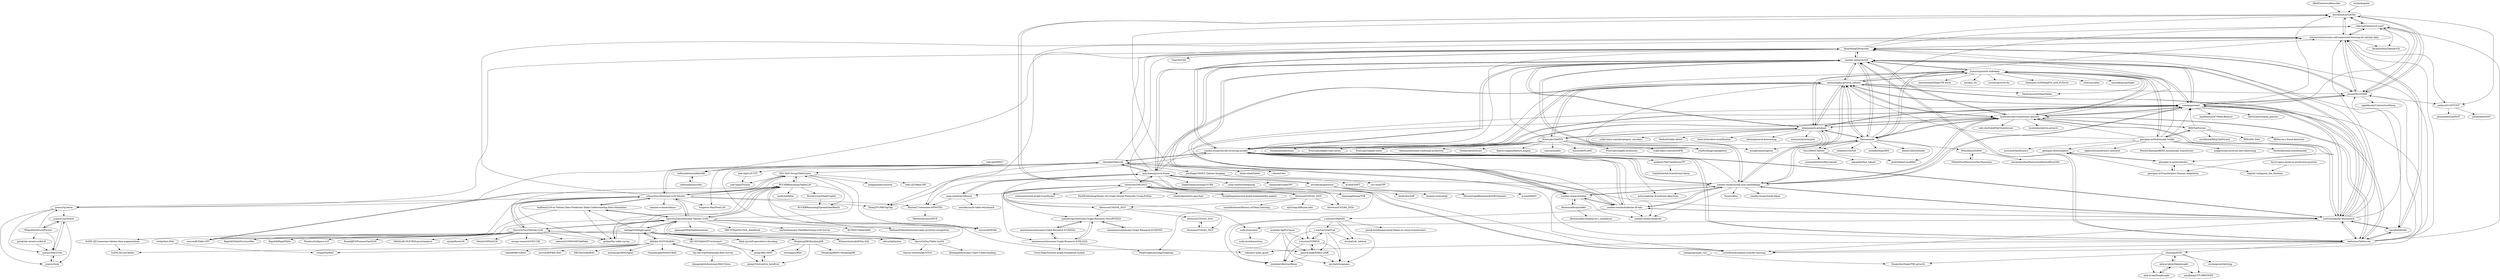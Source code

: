 digraph G {
"AlliedToasters/dfencoder" -> "AstraZeneca/SubTab"
"jrzaurin/pytorch-widedeep" -> "manujosephv/pytorch_tabular"
"jrzaurin/pytorch-widedeep" -> "lucidrains/tab-transformer-pytorch"
"jrzaurin/pytorch-widedeep" -> "dreamquark-ai/tabnet"
"jrzaurin/pytorch-widedeep" -> "yandex-research/rtdl"
"jrzaurin/pytorch-widedeep" -> "shenweichen/DeepCTR-Torch" ["e"=1]
"jrzaurin/pytorch-widedeep" -> "somepago/saint"
"jrzaurin/pytorch-widedeep" -> "Qwicen/node"
"jrzaurin/pytorch-widedeep" -> "nzc/dnn_ctr" ["e"=1]
"jrzaurin/pytorch-widedeep" -> "rixwew/pytorch-fm" ["e"=1]
"jrzaurin/pytorch-widedeep" -> "georgian-io/Multimodal-Toolkit"
"jrzaurin/pytorch-widedeep" -> "chenxijun1029/DeepFM_with_PyTorch" ["e"=1]
"jrzaurin/pytorch-widedeep" -> "DataCanvasIO/DeepTables" ["e"=1]
"jrzaurin/pytorch-widedeep" -> "yandex-research/rtdl-revisiting-models"
"jrzaurin/pytorch-widedeep" -> "uber/causalml" ["e"=1]
"jrzaurin/pytorch-widedeep" -> "maciejkula/spotlight" ["e"=1]
"georgian-io/foreshadow" -> "georgian-io-archive/hydra"
"alok-ai-lab/pyDeepInsight" -> "alok-ai-lab/DeepInsight"
"alok-ai-lab/pyDeepInsight" -> "zhuyitan/IGTD"
"alok-ai-lab/pyDeepInsight" -> "omidbazgirTTU/REFINED"
"Qwicen/node" -> "manujosephv/pytorch_tabular"
"Qwicen/node" -> "dreamquark-ai/tabnet"
"Qwicen/node" -> "yandex-research/rtdl"
"Qwicen/node" -> "yandex-research/rtdl-num-embeddings"
"Qwicen/node" -> "lucidrains/tab-transformer-pytorch"
"Qwicen/node" -> "WhatAShot/DANet"
"Qwicen/node" -> "yandex-research/rtdl-revisiting-models"
"Qwicen/node" -> "sbadirli/GrowNet" ["e"=1]
"Qwicen/node" -> "motefly/DeepGBM" ["e"=1]
"Qwicen/node" -> "somepago/saint"
"Qwicen/node" -> "titu1994/tf-TabNet"
"Qwicen/node" -> "jrzaurin/pytorch-widedeep"
"Qwicen/node" -> "anonICLR2020/node"
"Qwicen/node" -> "clabrugere/pytorch-scarf"
"Qwicen/node" -> "ptuls/tabnet-modified"
"dreamquark-ai/tabnet" -> "manujosephv/pytorch_tabular"
"dreamquark-ai/tabnet" -> "lucidrains/tab-transformer-pytorch"
"dreamquark-ai/tabnet" -> "yandex-research/rtdl"
"dreamquark-ai/tabnet" -> "jrzaurin/pytorch-widedeep"
"dreamquark-ai/tabnet" -> "Qwicen/node"
"dreamquark-ai/tabnet" -> "titu1994/tf-TabNet"
"dreamquark-ai/tabnet" -> "PriorLabs/TabPFN"
"dreamquark-ai/tabnet" -> "sktime/pytorch-forecasting" ["e"=1]
"dreamquark-ai/tabnet" -> "somepago/saint"
"dreamquark-ai/tabnet" -> "stanfordmlgroup/ngboost" ["e"=1]
"dreamquark-ai/tabnet" -> "interpretml/interpret" ["e"=1]
"dreamquark-ai/tabnet" -> "autogluon/autogluon" ["e"=1]
"dreamquark-ai/tabnet" -> "scikit-learn-contrib/category_encoders" ["e"=1]
"dreamquark-ai/tabnet" -> "SeldonIO/alibi-detect" ["e"=1]
"dreamquark-ai/tabnet" -> "trent-b/iterative-stratification" ["e"=1]
"georgian-io/Multimodal-Toolkit" -> "georgian-io-archive/hydra"
"georgian-io/Multimodal-Toolkit" -> "georgian-io/Transformers-Domain-Adaptation"
"georgian-io/Multimodal-Toolkit" -> "lucidrains/tab-transformer-pytorch"
"georgian-io/Multimodal-Toolkit" -> "cdpierse/transformers-interpret" ["e"=1]
"georgian-io/Multimodal-Toolkit" -> "IBM/TabFormer"
"georgian-io/Multimodal-Toolkit" -> "jrzaurin/pytorch-widedeep"
"georgian-io/Multimodal-Toolkit" -> "georgian-io/foreshadow"
"georgian-io/Multimodal-Toolkit" -> "WasifurRahman/BERT_multimodal_transformer" ["e"=1]
"georgian-io/Multimodal-Toolkit" -> "asappresearch/revisit-bert-finetuning"
"georgian-io/Multimodal-Toolkit" -> "manujosephv/pytorch_tabular"
"georgian-io/Multimodal-Toolkit" -> "yandex-research/rtdl"
"georgian-io/Multimodal-Toolkit" -> "somepago/saint"
"georgian-io/Multimodal-Toolkit" -> "facebookresearch/multimodal" ["e"=1]
"georgian-io/Multimodal-Toolkit" -> "microsoft/fastformers" ["e"=1]
"titu1994/tf-TabNet" -> "ostamand/tensorflow-tabnet"
"titu1994/tf-TabNet" -> "dreamquark-ai/tabnet"
"titu1994/tf-TabNet" -> "ptuls/tabnet-modified"
"titu1994/tf-TabNet" -> "mgrankin/fast_tabnet" ["e"=1]
"georgian-io/Transformers-Domain-Adaptation" -> "georgian-io-archive/hydra"
"georgian-io/Transformers-Domain-Adaptation" -> "georgian-io/foreshadow"
"georgian-io-archive/hydra" -> "georgian-io/foreshadow"
"georgian-io-archive/hydra" -> "georgian-io/Transformers-Domain-Adaptation"
"georgian-io-archive/hydra" -> "dagster-io/dagster_llm_finetune"
"ioangatop/super_tml" -> "EmjayAhn/SuperTML-pytorch"
"zhuyitan/IGTD" -> "nicomignoni/tab2img"
"zhuyitan/IGTD" -> "omidbazgirTTU/REFINED"
"zhuyitan/IGTD" -> "alok-ai-lab/pyDeepInsight"
"zhuyitan/IGTD" -> "EmjayAhn/SuperTML-pytorch"
"zhuyitan/IGTD" -> "alok-ai-lab/DeepInsight"
"yandex-research/rtdl" -> "yandex-research/rtdl-num-embeddings"
"yandex-research/rtdl" -> "lucidrains/tab-transformer-pytorch"
"yandex-research/rtdl" -> "yandex-research/rtdl-revisiting-models"
"yandex-research/rtdl" -> "manujosephv/pytorch_tabular"
"yandex-research/rtdl" -> "somepago/saint"
"yandex-research/rtdl" -> "yandex-research/tabular-dl-tabr"
"yandex-research/rtdl" -> "LeoGrin/tabular-benchmark"
"yandex-research/rtdl" -> "dreamquark-ai/tabnet"
"yandex-research/rtdl" -> "kathrinse/TabSurvey"
"yandex-research/rtdl" -> "Qwicen/node"
"yandex-research/rtdl" -> "RyanWangZf/transtab"
"yandex-research/rtdl" -> "jrzaurin/pytorch-widedeep"
"yandex-research/rtdl" -> "pyg-team/pytorch-frame"
"yandex-research/rtdl" -> "yandex-research/tabm"
"yandex-research/rtdl" -> "naszilla/tabzilla"
"manujosephv/pytorch_tabular" -> "yandex-research/rtdl"
"manujosephv/pytorch_tabular" -> "dreamquark-ai/tabnet"
"manujosephv/pytorch_tabular" -> "lucidrains/tab-transformer-pytorch"
"manujosephv/pytorch_tabular" -> "jrzaurin/pytorch-widedeep"
"manujosephv/pytorch_tabular" -> "Qwicen/node"
"manujosephv/pytorch_tabular" -> "yandex-research/rtdl-revisiting-models"
"manujosephv/pytorch_tabular" -> "somepago/saint"
"manujosephv/pytorch_tabular" -> "pyg-team/pytorch-frame"
"manujosephv/pytorch_tabular" -> "DataCanvasIO/DeepTables" ["e"=1]
"manujosephv/pytorch_tabular" -> "PriorLabs/TabPFN"
"manujosephv/pytorch_tabular" -> "yandex-research/rtdl-num-embeddings"
"manujosephv/pytorch_tabular" -> "LeoGrin/tabular-benchmark"
"manujosephv/pytorch_tabular" -> "wwweiwei/awesome-self-supervised-learning-for-tabular-data"
"manujosephv/pytorch_tabular" -> "stanfordmlgroup/ngboost" ["e"=1]
"manujosephv/pytorch_tabular" -> "jsyoon0823/VIME"
"lucidrains/tab-transformer-pytorch" -> "yandex-research/rtdl"
"lucidrains/tab-transformer-pytorch" -> "manujosephv/pytorch_tabular"
"lucidrains/tab-transformer-pytorch" -> "somepago/saint"
"lucidrains/tab-transformer-pytorch" -> "yandex-research/rtdl-revisiting-models"
"lucidrains/tab-transformer-pytorch" -> "dreamquark-ai/tabnet"
"lucidrains/tab-transformer-pytorch" -> "jrzaurin/pytorch-widedeep"
"lucidrains/tab-transformer-pytorch" -> "IBM/TabFormer"
"lucidrains/tab-transformer-pytorch" -> "yandex-research/rtdl-num-embeddings"
"lucidrains/tab-transformer-pytorch" -> "Qwicen/node"
"lucidrains/tab-transformer-pytorch" -> "radi-cho/GatedTabTransformer"
"lucidrains/tab-transformer-pytorch" -> "jsyoon0823/VIME"
"lucidrains/tab-transformer-pytorch" -> "RyanWangZf/transtab"
"lucidrains/tab-transformer-pytorch" -> "kathrinse/TabSurvey"
"lucidrains/tab-transformer-pytorch" -> "LeoGrin/tabular-benchmark"
"lucidrains/tab-transformer-pytorch" -> "lucidrains/electra-pytorch" ["e"=1]
"IBM/TabFormer" -> "lucidrains/tab-transformer-pytorch"
"IBM/TabFormer" -> "IBM/ai-on-z-fraud-detection"
"IBM/TabFormer" -> "somepago/saint"
"IBM/TabFormer" -> "worldbank/REaLTabFormer" ["e"=1]
"IBM/TabFormer" -> "IBM/AML-Data" ["e"=1]
"IBM/TabFormer" -> "georgian-io/Multimodal-Toolkit"
"xbresson/CS5242_2021" -> "xbresson/CS4243_2022"
"somepago/saint" -> "lucidrains/tab-transformer-pytorch"
"somepago/saint" -> "yandex-research/rtdl"
"somepago/saint" -> "jsyoon0823/VIME"
"somepago/saint" -> "AstraZeneca/SubTab"
"somepago/saint" -> "yandex-research/rtdl-num-embeddings"
"somepago/saint" -> "manujosephv/pytorch_tabular"
"somepago/saint" -> "clabrugere/pytorch-scarf"
"somepago/saint" -> "LevinRoman/tabular-transfer-learning"
"somepago/saint" -> "yandex-research/rtdl-revisiting-models"
"somepago/saint" -> "arpitbansal297/Meta-Balance" ["e"=1]
"somepago/saint" -> "kathrinse/TabSurvey"
"somepago/saint" -> "LeoGrin/tabular-benchmark"
"somepago/saint" -> "jrzaurin/pytorch-widedeep"
"somepago/saint" -> "lhfowl/adversarial_poisons" ["e"=1]
"somepago/saint" -> "dreamquark-ai/tabnet"
"WhatAShot/Electrocardio-Panorama" -> "WhatAShot/DANet"
"jsyoon0823/VIME" -> "AstraZeneca/SubTab"
"jsyoon0823/VIME" -> "wwweiwei/awesome-self-supervised-learning-for-tabular-data"
"jsyoon0823/VIME" -> "sajaddarabi/ContrastiveMixup"
"jsyoon0823/VIME" -> "clabrugere/pytorch-scarf"
"jsyoon0823/VIME" -> "somepago/saint"
"jsyoon0823/VIME" -> "RyanWangZf/transtab"
"jsyoon0823/VIME" -> "jaehyun513/STUNT"
"ai-med/DAFT" -> "ai-med/PANIC"
"kathrinse/TabSurvey" -> "LeoGrin/tabular-benchmark"
"kathrinse/TabSurvey" -> "naszilla/tabzilla"
"kathrinse/TabSurvey" -> "yandex-research/rtdl"
"kathrinse/TabSurvey" -> "yandex-research/rtdl-revisiting-models"
"kathrinse/TabSurvey" -> "somepago/saint"
"kathrinse/TabSurvey" -> "AstraZeneca/SubTab"
"kathrinse/TabSurvey" -> "tabularis-ai/be_great" ["e"=1]
"kathrinse/TabSurvey" -> "RyanWangZf/transtab"
"kathrinse/TabSurvey" -> "lucidrains/tab-transformer-pytorch"
"kathrinse/TabSurvey" -> "jsyoon0823/VIME"
"kathrinse/TabSurvey" -> "zhuyitan/IGTD"
"kathrinse/TabSurvey" -> "clabrugere/pytorch-scarf"
"kathrinse/TabSurvey" -> "wwweiwei/awesome-self-supervised-learning-for-tabular-data"
"kathrinse/TabSurvey" -> "LevinRoman/tabular-transfer-learning"
"alok-ai-lab/DeepInsight" -> "alok-ai-lab/pyDeepInsight"
"yandex-research/rtdl-num-embeddings" -> "yandex-research/rtdl"
"yandex-research/rtdl-num-embeddings" -> "yandex-research/tabular-dl-tabr"
"yandex-research/rtdl-num-embeddings" -> "yandex-research/rtdl-revisiting-models"
"yandex-research/rtdl-num-embeddings" -> "yandex-research/tabm"
"yandex-research/rtdl-num-embeddings" -> "yandex-research/tabred"
"yandex-research/rtdl-num-embeddings" -> "puhsu/tabular-dl-pretrain-objectives"
"yandex-research/rtdl-num-embeddings" -> "LeoGrin/tabular-benchmark"
"yandex-research/rtdl-num-embeddings" -> "somepago/saint"
"yandex-research/rtdl-num-embeddings" -> "lucidrains/tab-transformer-pytorch"
"yandex-research/rtdl-num-embeddings" -> "Qwicen/node"
"yandex-research/rtdl-num-embeddings" -> "LevinRoman/tabular-transfer-learning"
"yandex-research/rtdl-num-embeddings" -> "manujosephv/pytorch_tabular"
"yandex-research/rtdl-num-embeddings" -> "Yura52/delu"
"yandex-research/rtdl-num-embeddings" -> "RyanWangZf/transtab"
"yandex-research/rtdl-num-embeddings" -> "yandex-research/tab-ddpm" ["e"=1]
"yandex-research/rtdl-revisiting-models" -> "yandex-research/rtdl"
"yandex-research/rtdl-revisiting-models" -> "yandex-research/rtdl-num-embeddings"
"yandex-research/rtdl-revisiting-models" -> "lucidrains/tab-transformer-pytorch"
"yandex-research/rtdl-revisiting-models" -> "manujosephv/pytorch_tabular"
"yandex-research/rtdl-revisiting-models" -> "yandex-research/tabred"
"yandex-research/rtdl-revisiting-models" -> "yandex-research/tabm"
"yandex-research/rtdl-revisiting-models" -> "LeoGrin/tabular-benchmark"
"yandex-research/rtdl-revisiting-models" -> "yandex-research/tabular-dl-tabr"
"yandex-research/rtdl-revisiting-models" -> "puhsu/tabular-dl-pretrain-objectives"
"yandex-research/rtdl-revisiting-models" -> "somepago/saint"
"yandex-research/rtdl-revisiting-models" -> "kathrinse/TabSurvey"
"yandex-research/rtdl-revisiting-models" -> "RyanWangZf/transtab"
"yandex-research/rtdl-revisiting-models" -> "ZhangTP1996/TapTap" ["e"=1]
"yandex-research/rtdl-revisiting-models" -> "aruberts/TabTransformerTF"
"yandex-research/rtdl-revisiting-models" -> "clinicalml/TabLLM"
"RyanWangZf/transtab" -> "jsyoon0823/VIME"
"RyanWangZf/transtab" -> "clabrugere/pytorch-scarf"
"RyanWangZf/transtab" -> "mlfoundations/tableshift"
"RyanWangZf/transtab" -> "AstraZeneca/SubTab"
"RyanWangZf/transtab" -> "LevinRoman/tabular-transfer-learning"
"RyanWangZf/transtab" -> "Chao-Ye/CM2"
"RyanWangZf/transtab" -> "yandex-research/rtdl"
"RyanWangZf/transtab" -> "wwweiwei/awesome-self-supervised-learning-for-tabular-data"
"RyanWangZf/transtab" -> "jyansir/tp-berta"
"RyanWangZf/transtab" -> "yandex-research/rtdl-revisiting-models"
"LeoGrin/tabular-benchmark" -> "yandex-research/rtdl"
"LeoGrin/tabular-benchmark" -> "kathrinse/TabSurvey"
"LeoGrin/tabular-benchmark" -> "naszilla/tabzilla"
"LeoGrin/tabular-benchmark" -> "yandex-research/rtdl-num-embeddings"
"LeoGrin/tabular-benchmark" -> "yandex-research/rtdl-revisiting-models"
"LeoGrin/tabular-benchmark" -> "LevinRoman/tabular-transfer-learning"
"LeoGrin/tabular-benchmark" -> "yandex-research/tabular-dl-tabr"
"LeoGrin/tabular-benchmark" -> "somepago/saint"
"LeoGrin/tabular-benchmark" -> "manujosephv/pytorch_tabular"
"LeoGrin/tabular-benchmark" -> "lucidrains/tab-transformer-pytorch"
"LeoGrin/tabular-benchmark" -> "RyanWangZf/transtab"
"LeoGrin/tabular-benchmark" -> "wwweiwei/awesome-self-supervised-learning-for-tabular-data"
"LeoGrin/tabular-benchmark" -> "soda-inria/carte"
"LeoGrin/tabular-benchmark" -> "clinicalml/TabLLM"
"LeoGrin/tabular-benchmark" -> "jsyoon0823/VIME"
"ml-jku/hopular" -> "AstraZeneca/SubTab"
"WhatAShot/DANet" -> "WhatAShot/Electrocardio-Panorama"
"WhatAShot/DANet" -> "amramabutbul/DisjunctiveNormalFormNet"
"xbresson/CS4243_2022" -> "xbresson/CS5242_2021"
"AstraZeneca/SubTab" -> "jsyoon0823/VIME"
"AstraZeneca/SubTab" -> "clabrugere/pytorch-scarf"
"AstraZeneca/SubTab" -> "LevinRoman/tabular-transfer-learning"
"AstraZeneca/SubTab" -> "wwweiwei/awesome-self-supervised-learning-for-tabular-data"
"AstraZeneca/SubTab" -> "jaehyun513/STUNT"
"aruberts/TabTransformerTF" -> "CahidArda/tab-transformer-keras"
"PriorLabs/TabPFN" -> "dreamquark-ai/tabnet"
"PriorLabs/TabPFN" -> "manujosephv/pytorch_tabular"
"PriorLabs/TabPFN" -> "autogluon/autogluon" ["e"=1]
"PriorLabs/TabPFN" -> "yandex-research/rtdl"
"PriorLabs/TabPFN" -> "valeman/awesome-conformal-prediction" ["e"=1]
"PriorLabs/TabPFN" -> "Nixtla/statsforecast" ["e"=1]
"PriorLabs/TabPFN" -> "feature-engine/feature_engine" ["e"=1]
"PriorLabs/TabPFN" -> "stanfordmlgroup/ngboost" ["e"=1]
"PriorLabs/TabPFN" -> "csinva/imodels" ["e"=1]
"PriorLabs/TabPFN" -> "microsoft/FLAML" ["e"=1]
"PriorLabs/TabPFN" -> "PriorLabs/tabpfn-extensions" ["e"=1]
"PriorLabs/TabPFN" -> "scikit-learn-contrib/MAPIE" ["e"=1]
"PriorLabs/TabPFN" -> "Nixtla/neuralforecast" ["e"=1]
"PriorLabs/TabPFN" -> "PriorLabs/tabpfn-time-series" ["e"=1]
"PriorLabs/TabPFN" -> "PriorLabs/tabpfn-client" ["e"=1]
"awslabs/graphstorm" -> "amazon-science/tgl" ["e"=1]
"awslabs/graphstorm" -> "IllinoisGraphBenchmark/IGB-Datasets" ["e"=1]
"awslabs/graphstorm" -> "pyg-team/pytorch-frame"
"awslabs/graphstorm" -> "snap-stanford/relbench"
"awslabs/graphstorm" -> "IntelLabs/SAR"
"awslabs/graphstorm" -> "DeepGraphLearning/GraphAny" ["e"=1]
"clinicalml/TabLLM" -> "johnnyhwu/Awesome-LLM-Tabular"
"clinicalml/TabLLM" -> "jyansir/tp-berta"
"clinicalml/TabLLM" -> "ZhangTP1996/TapTap" ["e"=1]
"clinicalml/TabLLM" -> "RyanWangZf/transtab"
"clinicalml/TabLLM" -> "dylan-slack/Tablet"
"clinicalml/TabLLM" -> "yandex-research/rtdl-revisiting-models"
"clinicalml/TabLLM" -> "pyg-team/pytorch-frame"
"clinicalml/TabLLM" -> "tabularis-ai/be_great" ["e"=1]
"clinicalml/TabLLM" -> "r-three/t-few" ["e"=1]
"clinicalml/TabLLM" -> "Sungwon-Han/FeatLLM" ["e"=1]
"clinicalml/TabLLM" -> "mlfoundations/tableshift"
"clinicalml/TabLLM" -> "OSU-NLP-Group/TableLlama"
"clinicalml/TabLLM" -> "paulhager/MMCL-Tabular-Imaging"
"xbresson/CS6208_2023" -> "xbresson/GML2023"
"xbresson/CS6208_2023" -> "xbresson/CS5242_2021"
"xbresson/CS6208_2023" -> "azminewasi/Awesome-Graph-Research-NeurIPS2024"
"xbresson/CS6208_2023" -> "xbresson/CS4243_2022"
"WhatAShot/ExcelFormer" -> "jyansir/t2g-former"
"WhatAShot/ExcelFormer" -> "pytabular-ai/auto-scikit-dl"
"WhatAShot/ExcelFormer" -> "jyansir/tp-berta"
"WhatAShot/ExcelFormer" -> "jyansir/Text2Tree"
"pengr/IKD-MMT" -> "pengr/Contrastive_AutoEval"
"wwweiwei/awesome-self-supervised-learning-for-tabular-data" -> "clabrugere/pytorch-scarf"
"wwweiwei/awesome-self-supervised-learning-for-tabular-data" -> "jsyoon0823/VIME"
"wwweiwei/awesome-self-supervised-learning-for-tabular-data" -> "AstraZeneca/SubTab"
"wwweiwei/awesome-self-supervised-learning-for-tabular-data" -> "Roytsai27/awesome-GNN4TDL"
"wwweiwei/awesome-self-supervised-learning-for-tabular-data" -> "jaehyun513/STUNT"
"wwweiwei/awesome-self-supervised-learning-for-tabular-data" -> "naszilla/tabzilla"
"wwweiwei/awesome-self-supervised-learning-for-tabular-data" -> "Alcoholrithm/TabularS3L"
"wwweiwei/awesome-self-supervised-learning-for-tabular-data" -> "RyanWangZf/transtab"
"jyansir/t2g-former" -> "jyansir/Text2Tree"
"jyansir/t2g-former" -> "WhatAShot/ExcelFormer"
"jyansir/t2g-former" -> "jyansir/tmlp"
"naszilla/tabzilla" -> "LeoGrin/tabular-benchmark"
"naszilla/tabzilla" -> "kathrinse/TabSurvey"
"naszilla/tabzilla" -> "wwweiwei/awesome-self-supervised-learning-for-tabular-data"
"clabrugere/pytorch-scarf" -> "AstraZeneca/SubTab"
"clabrugere/pytorch-scarf" -> "wwweiwei/awesome-self-supervised-learning-for-tabular-data"
"clabrugere/pytorch-scarf" -> "Alcoholrithm/TabularS3L"
"clabrugere/pytorch-scarf" -> "jsyoon0823/VIME"
"LevinRoman/tabular-transfer-learning" -> "AstraZeneca/SubTab"
"SpursGoZmy/Awesome-Tabular-LLMs" -> "SpursGoZmy/Tabular-LLM"
"SpursGoZmy/Awesome-Tabular-LLMs" -> "johnnyhwu/Awesome-LLM-Tabular"
"SpursGoZmy/Awesome-Tabular-LLMs" -> "godaai/llm-table-survey"
"SpursGoZmy/Awesome-Tabular-LLMs" -> "RUCKBReasoning/TableLLM"
"SpursGoZmy/Awesome-Tabular-LLMs" -> "tanfiona/LLM-on-Tabular-Data-Prediction-Table-Understanding-Data-Generation"
"SpursGoZmy/Awesome-Tabular-LLMs" -> "SpursGoZmy/Table-LLaVA"
"SpursGoZmy/Awesome-Tabular-LLMs" -> "OSU-NLP-Group/TableLlama"
"SpursGoZmy/Awesome-Tabular-LLMs" -> "zhxlia/Awesome-TableReasoning-LLM-Survey"
"SpursGoZmy/Awesome-Tabular-LLMs" -> "microsoft/Table-GPT"
"SpursGoZmy/Awesome-Tabular-LLMs" -> "tablegpt/tablegpt-agent"
"SpursGoZmy/Awesome-Tabular-LLMs" -> "lfy79001/TableQAKit" ["e"=1]
"SpursGoZmy/Awesome-Tabular-LLMs" -> "MathamPollard/awesome-table-structure-recognition" ["e"=1]
"SpursGoZmy/Awesome-Tabular-LLMs" -> "ppasupat/WikiTableQuestions" ["e"=1]
"SpursGoZmy/Awesome-Tabular-LLMs" -> "HKUSTDial/NL2SQL_Handbook" ["e"=1]
"SpursGoZmy/Awesome-Tabular-LLMs" -> "microsoft/HiTab" ["e"=1]
"yandex-research/tabular-dl-tabr" -> "yandex-research/rtdl-num-embeddings"
"yandex-research/tabular-dl-tabr" -> "yandex-research/rtdl"
"yandex-research/tabular-dl-tabr" -> "yandex-research/tabred"
"yandex-research/tabular-dl-tabr" -> "yandex-research/tabm"
"yandex-research/tabular-dl-tabr" -> "yandex-research/rtdl-revisiting-models"
"yandex-research/tabular-dl-tabr" -> "s-marton/GRANDE"
"yandex-research/tabular-dl-tabr" -> "LeoGrin/tabular-benchmark"
"yandex-research/tabular-dl-tabr" -> "somepago/saint"
"tablegpt/tablegpt-agent" -> "MorphingDB/MorphingDB"
"tablegpt/tablegpt-agent" -> "microsoft/Table-GPT"
"tablegpt/tablegpt-agent" -> "SpursGoZmy/Awesome-Tabular-LLMs"
"tablegpt/tablegpt-agent" -> "SuDIS-ZJU/awesome-tabular-data-augmentation"
"tablegpt/tablegpt-agent" -> "XGenerationLab/XiYan-SQL" ["e"=1]
"tablegpt/tablegpt-agent" -> "Alibaba-NLP/ViDoRAG"
"tablegpt/tablegpt-agent" -> "ZJU-M3/TableGPT-techreport"
"tablegpt/tablegpt-agent" -> "RUCKBReasoning/TableLLM"
"tablegpt/tablegpt-agent" -> "edwardzjl/pybox"
"tablegpt/tablegpt-agent" -> "SuDIS-ZJU/nlcTables"
"tablegpt/tablegpt-agent" -> "tanfiona/LLM-on-Tabular-Data-Prediction-Table-Understanding-Data-Generation"
"tablegpt/tablegpt-agent" -> "dilab-zju/self-speculative-decoding" ["e"=1]
"johnnyhwu/Awesome-LLM-Tabular" -> "SpursGoZmy/Awesome-Tabular-LLMs"
"johnnyhwu/Awesome-LLM-Tabular" -> "clinicalml/TabLLM"
"johnnyhwu/Awesome-LLM-Tabular" -> "godaai/llm-table-survey"
"johnnyhwu/Awesome-LLM-Tabular" -> "RUCKBReasoning/TableLLM"
"johnnyhwu/Awesome-LLM-Tabular" -> "tanfiona/LLM-on-Tabular-Data-Prediction-Table-Understanding-Data-Generation"
"johnnyhwu/Awesome-LLM-Tabular" -> "wwweiwei/awesome-self-supervised-learning-for-tabular-data"
"johnnyhwu/Awesome-LLM-Tabular" -> "Roytsai27/awesome-GNN4TDL"
"johnnyhwu/Awesome-LLM-Tabular" -> "Sungwon-Han/FeatLLM" ["e"=1]
"johnnyhwu/Awesome-LLM-Tabular" -> "SpursGoZmy/Tabular-LLM"
"johnnyhwu/Awesome-LLM-Tabular" -> "OSU-NLP-Group/TableLlama"
"johnnyhwu/Awesome-LLM-Tabular" -> "ZhangTP1996/TapTap" ["e"=1]
"johnnyhwu/Awesome-LLM-Tabular" -> "microsoft/Table-GPT"
"johnnyhwu/Awesome-LLM-Tabular" -> "amazon-science/tabsyn" ["e"=1]
"johnnyhwu/Awesome-LLM-Tabular" -> "jyansir/tp-berta"
"pyg-team/pytorch-frame" -> "snap-stanford/relbench"
"pyg-team/pytorch-frame" -> "manujosephv/pytorch_tabular"
"pyg-team/pytorch-frame" -> "yandex-research/rtdl"
"pyg-team/pytorch-frame" -> "clinicalml/TabLLM"
"pyg-team/pytorch-frame" -> "wwweiwei/awesome-self-supervised-learning-for-tabular-data"
"pyg-team/pytorch-frame" -> "shenyangHuang/TGB" ["e"=1]
"pyg-team/pytorch-frame" -> "xbresson/GML2023"
"pyg-team/pytorch-frame" -> "DeepGraphLearning/ULTRA" ["e"=1]
"pyg-team/pytorch-frame" -> "awslabs/graphstorm"
"pyg-team/pytorch-frame" -> "yandex-research/rtdl-num-embeddings"
"pyg-team/pytorch-frame" -> "snap-stanford/deepsnap" ["e"=1]
"pyg-team/pytorch-frame" -> "lucidrains/tab-transformer-pytorch"
"pyg-team/pytorch-frame" -> "Roytsai27/awesome-GNN4TDL"
"pyg-team/pytorch-frame" -> "rampasek/GraphGPS" ["e"=1]
"pyg-team/pytorch-frame" -> "soda-inria/carte"
"ZJU-M3/TableGPT-techreport" -> "pengr/Contrastive_AutoEval"
"ZJU-M3/TableGPT-techreport" -> "pengr/IKD-MMT"
"SpursGoZmy/Tabular-LLM" -> "SpursGoZmy/Awesome-Tabular-LLMs"
"SpursGoZmy/Tabular-LLM" -> "SpursGoZmy/Table-LLaVA"
"SpursGoZmy/Tabular-LLM" -> "PhoebusSi/Alpaca-CoT" ["e"=1]
"SpursGoZmy/Tabular-LLM" -> "RUCKBReasoning/TableLLM"
"SpursGoZmy/Tabular-LLM" -> "godaai/llm-table-survey"
"SpursGoZmy/Tabular-LLM" -> "johnnyhwu/Awesome-LLM-Tabular"
"SpursGoZmy/Tabular-LLM" -> "RonaldJEN/FinanceChatGLM" ["e"=1]
"SpursGoZmy/Tabular-LLM" -> "360AILAB-NLP/360LayoutAnalysis" ["e"=1]
"SpursGoZmy/Tabular-LLM" -> "zjunlp/KnowLM" ["e"=1]
"SpursGoZmy/Tabular-LLM" -> "MetaGLM/FinGLM" ["e"=1]
"SpursGoZmy/Tabular-LLM" -> "wenge-research/YAYI-UIE" ["e"=1]
"SpursGoZmy/Tabular-LLM" -> "sakura2233565548/TabPedia"
"SpursGoZmy/Tabular-LLM" -> "RapidAI/TableStructureRec" ["e"=1]
"SpursGoZmy/Tabular-LLM" -> "RapidAI/RapidTable" ["e"=1]
"mlfoundations/tableshift" -> "mlfoundations/rtfm"
"paulhager/MMCL-Tabular-Imaging" -> "siyi-wind/TIP"
"paulhager/MMCL-Tabular-Imaging" -> "ai-med/DAFT"
"jaehyun513/STUNT" -> "jihoontack/SiMT" ["e"=1]
"jaehyun513/STUNT" -> "jihoontack/GradNCP" ["e"=1]
"s-marton/GRANDE" -> "s-marton/GradTree"
"s-marton/GRANDE" -> "s-marton/SYMPOL"
"s-marton/GRANDE" -> "jzenkner/AbstractBeam"
"s-marton/GRANDE" -> "atschalz/mcgmenn"
"s-marton/GRANDE" -> "patrick-knab/DSEG-LIME"
"s-marton/GRANDE" -> "atschalz/dc_tabeval"
"s-marton/GRANDE" -> "jannik-brinkmann/social-biases-in-vision-transformers"
"BraveGroup/SheetCopilot" -> "RUCKBReasoning/SpreadsheetBench"
"pengr/Contrastive_AutoEval" -> "pengr/IKD-MMT"
"OSU-NLP-Group/TableLlama" -> "microsoft/HiTab" ["e"=1]
"OSU-NLP-Group/TableLlama" -> "RUCKBReasoning/TableLLM"
"OSU-NLP-Group/TableLlama" -> "microsoft/Table-GPT"
"OSU-NLP-Group/TableLlama" -> "megagonlabs/starmie" ["e"=1]
"OSU-NLP-Group/TableLlama" -> "Yale-LILY/ReasTAP" ["e"=1]
"OSU-NLP-Group/TableLlama" -> "yale-nlp/QTSumm"
"azminewasi/Awesome-Graph-Research-ICLR2024" -> "azminewasi/Awesome-Graph-Research-ICML2024"
"azminewasi/Awesome-Graph-Research-ICLR2024" -> "azminewasi/Awesome-Graph-Research-NeurIPS2024"
"xbresson/GML2023" -> "xbresson/CS6208_2023"
"xbresson/GML2023" -> "xbresson/CS5242_2025"
"xbresson/GML2023" -> "pyg-team/pytorch-frame"
"xbresson/GML2023" -> "shenyangHuang/TGB" ["e"=1]
"xbresson/GML2023" -> "wehos/awesome-graph-transformer" ["e"=1]
"xbresson/GML2023" -> "PacktPublishing/Hands-On-Graph-Neural-Networks-Using-Python" ["e"=1]
"xbresson/GML2023" -> "azminewasi/Awesome-Graph-Research-ICML2024"
"xbresson/GML2023" -> "chaitjo/geometric-gnn-dojo" ["e"=1]
"xbresson/GML2023" -> "xbresson/CS5284_2024"
"xbresson/GML2023" -> "azminewasi/Awesome-Graph-Research-NeurIPS2024"
"xbresson/GML2023" -> "flyingdoog/awesome-graph-explainability-papers" ["e"=1]
"kyryl-opens-ml/ml-in-production-practice" -> "dagster-io/dagster_llm_finetune"
"snap-stanford/relbench" -> "pyg-team/pytorch-frame"
"snap-stanford/relbench" -> "awslabs/multi-table-benchmark"
"snap-stanford/relbench" -> "Roytsai27/awesome-GNN4TDL"
"Roytsai27/awesome-GNN4TDL" -> "MatteoSalvatori/INCE"
"microsoft/Table-GPT" -> "OSU-NLP-Group/TableLlama"
"jyansir/Text2Tree" -> "jyansir/tmlp"
"jyansir/Text2Tree" -> "jyansir/t2g-former"
"RUCKBReasoning/TableLLM" -> "RUCKBReasoning/SpreadsheetBench"
"RUCKBReasoning/TableLLM" -> "OSU-NLP-Group/TableLlama"
"RUCKBReasoning/TableLLM" -> "SpursGoZmy/Awesome-Tabular-LLMs"
"RUCKBReasoning/TableLLM" -> "godaai/llm-table-survey"
"RUCKBReasoning/TableLLM" -> "BraveGroup/SheetCopilot"
"RUCKBReasoning/TableLLM" -> "microsoft/HiTab" ["e"=1]
"RUCKBReasoning/TableLLM" -> "johnnyhwu/Awesome-LLM-Tabular"
"RUCKBReasoning/TableLLM" -> "Leolty/tablellm"
"MorphingDB/MorphingDB" -> "MorphingDB/PG-MorphingDB"
"MorphingDB/MorphingDB" -> "xiutangzju/dlbd"
"MorphingDB/MorphingDB" -> "pengr/Contrastive_AutoEval"
"MorphingDB/MorphingDB" -> "pengr/IKD-MMT"
"jyansir/tp-berta" -> "jyansir/t2g-former"
"jyansir/tp-berta" -> "jyansir/Text2Tree"
"jyansir/tp-berta" -> "jyansir/tmlp"
"godaai/llm-table-survey" -> "SpursGoZmy/Awesome-Tabular-LLMs"
"yale-nlp/LLM-T2T" -> "yale-nlp/QTSumm"
"patrick-knab/DSEG-LIME" -> "atschalz/mcgmenn"
"patrick-knab/DSEG-LIME" -> "jzenkner/AbstractBeam"
"patrick-knab/DSEG-LIME" -> "s-marton/SYMPOL"
"s-marton/GradTree" -> "s-marton/SYMPOL"
"s-marton/GradTree" -> "jzenkner/AbstractBeam"
"s-marton/GradTree" -> "atschalz/mcgmenn"
"s-marton/GradTree" -> "patrick-knab/DSEG-LIME"
"s-marton/GradTree" -> "atschalz/dc_tabeval"
"symbolic-kg/PyClause" -> "atschalz/mcgmenn"
"symbolic-kg/PyClause" -> "jzenkner/AbstractBeam"
"symbolic-kg/PyClause" -> "patrick-knab/DSEG-LIME"
"symbolic-kg/PyClause" -> "s-marton/SYMPOL"
"pytabular-ai/auto-scikit-dl" -> "jyansir/Text2Tree"
"ictnlp/Auto-RAG" -> "ictnlp/FlexRAG"
"tanfiona/LLM-on-Tabular-Data-Prediction-Table-Understanding-Data-Generation" -> "SpursGoZmy/Awesome-Tabular-LLMs"
"tanfiona/LLM-on-Tabular-Data-Prediction-Table-Understanding-Data-Generation" -> "godaai/llm-table-survey"
"tanfiona/LLM-on-Tabular-Data-Prediction-Table-Understanding-Data-Generation" -> "johnnyhwu/Awesome-LLM-Tabular"
"tanfiona/LLM-on-Tabular-Data-Prediction-Table-Understanding-Data-Generation" -> "microsoft/Table-GPT"
"soda-inria/carte" -> "soda-inria/hazardous" ["e"=1]
"azminewasi/Awesome-Graph-Research-ICML2024" -> "azminewasi/Awesome-Graph-Research-ICLR2024"
"azminewasi/Awesome-Graph-Research-ICML2024" -> "azminewasi/Awesome-Graph-Research-NeurIPS2024"
"azminewasi/Awesome-Graph-Research-ICML2024" -> "CurryTang/Towards-graph-foundation-models" ["e"=1]
"azminewasi/Awesome-Graph-Research-ICML2024" -> "DeepGraphLearning/GraphAny" ["e"=1]
"azminewasi/Awesome-Graph-Research-NeurIPS2024" -> "azminewasi/Awesome-Graph-Research-ICLR2025"
"azminewasi/Awesome-Graph-Research-NeurIPS2024" -> "azminewasi/Awesome-Graph-Research-ICLR2024"
"azminewasi/Awesome-Graph-Research-NeurIPS2024" -> "azminewasi/Awesome-Graph-Research-ICML2024"
"SpursGoZmy/Table-LLaVA" -> "SpursGoZmy/Awesome-Tabular-LLMs"
"SpursGoZmy/Table-LLaVA" -> "SpursGoZmy/Tabular-LLM"
"SpursGoZmy/Table-LLaVA" -> "khuangaf/Awesome-Chart-Understanding" ["e"=1]
"SpursGoZmy/Table-LLaVA" -> "Veason-silverbullet/ViTLP"
"SpursGoZmy/Table-LLaVA" -> "RUCKBReasoning/TableLLM"
"s-marton/SYMPOL" -> "jzenkner/AbstractBeam"
"s-marton/SYMPOL" -> "atschalz/mcgmenn"
"s-marton/SYMPOL" -> "patrick-knab/DSEG-LIME"
"s-marton/SYMPOL" -> "s-marton/GradTree"
"SuDIS-ZJU/awesome-tabular-data-augmentation" -> "SuDIS-ZJU/nlcTables"
"jyansir/tmlp" -> "jyansir/Text2Tree"
"yandex-research/tabm" -> "yandex-research/tabred"
"yandex-research/tabm" -> "yandex-research/rtdl-num-embeddings"
"yandex-research/tabm" -> "dholzmueller/pytabkit"
"yandex-research/tabm" -> "yandex-research/tabular-dl-tabr"
"yandex-research/tabm" -> "yandex-research/rtdl-revisiting-models"
"yandex-research/tabm" -> "yandex-research/rtdl"
"dholzmueller/pytabkit" -> "yandex-research/tabm"
"dholzmueller/pytabkit" -> "dholzmueller/realmlp-td-s_standalone"
"mlfoundations/rtfm" -> "mlfoundations/tableshift"
"xbresson/CS5242_2025" -> "xbresson/GML2023"
"xbresson/CS5242_2025" -> "xbresson/CS5284_2024"
"xbresson/CS5242_2025" -> "xbresson/CS6208_2023"
"xbresson/CS5242_2025" -> "saurabhaloneai/History-of-Deep-Learning" ["e"=1]
"xbresson/CS5242_2025" -> "eje24/iap-diffusion-labs"
"llm-lab-org/Multimodal-RAG-Survey" -> "zhengxuJosh/Awesome-RAG-Vision"
"llm-lab-org/Multimodal-RAG-Survey" -> "Alibaba-NLP/ViDoRAG"
"Alibaba-NLP/ViDoRAG" -> "OpenBMB/VisRAG" ["e"=1]
"Alibaba-NLP/ViDoRAG" -> "llm-lab-org/Multimodal-RAG-Survey"
"Alibaba-NLP/ViDoRAG" -> "microsoft/PIKE-RAG" ["e"=1]
"Alibaba-NLP/ViDoRAG" -> "HKUDS/VideoRAG" ["e"=1]
"Alibaba-NLP/ViDoRAG" -> "aiming-lab/MDocAgent"
"Alibaba-NLP/ViDoRAG" -> "ictnlp/FlexRAG"
"Alibaba-NLP/ViDoRAG" -> "Omaralsaabi/M3DOCRAG"
"Alibaba-NLP/ViDoRAG" -> "tablegpt/tablegpt-agent"
"yale-nlp/MMVU" -> "yale-nlp/LLM-T2T"
"azminewasi/Awesome-Graph-Research-ICLR2025" -> "azminewasi/Awesome-Graph-Research-NeurIPS2024"
"AlliedToasters/dfencoder" ["l"="46.167,24.676"]
"AstraZeneca/SubTab" ["l"="46.123,24.7"]
"jrzaurin/pytorch-widedeep" ["l"="46.02,24.694"]
"manujosephv/pytorch_tabular" ["l"="46.037,24.738"]
"lucidrains/tab-transformer-pytorch" ["l"="46.038,24.715"]
"dreamquark-ai/tabnet" ["l"="45.99,24.7"]
"yandex-research/rtdl" ["l"="46.056,24.723"]
"shenweichen/DeepCTR-Torch" ["l"="58.242,23.405"]
"somepago/saint" ["l"="46.051,24.703"]
"Qwicen/node" ["l"="46.015,24.719"]
"nzc/dnn_ctr" ["l"="58.086,23.358"]
"rixwew/pytorch-fm" ["l"="58.215,23.392"]
"georgian-io/Multimodal-Toolkit" ["l"="45.988,24.742"]
"chenxijun1029/DeepFM_with_PyTorch" ["l"="58.193,23.324"]
"DataCanvasIO/DeepTables" ["l"="52.908,3.296"]
"yandex-research/rtdl-revisiting-models" ["l"="46.075,24.71"]
"uber/causalml" ["l"="43.652,25.595"]
"maciejkula/spotlight" ["l"="59.513,23.761"]
"georgian-io/foreshadow" ["l"="45.959,24.768"]
"georgian-io-archive/hydra" ["l"="45.943,24.779"]
"alok-ai-lab/pyDeepInsight" ["l"="46.159,24.569"]
"alok-ai-lab/DeepInsight" ["l"="46.14,24.567"]
"zhuyitan/IGTD" ["l"="46.134,24.593"]
"omidbazgirTTU/REFINED" ["l"="46.161,24.586"]
"yandex-research/rtdl-num-embeddings" ["l"="46.066,24.7"]
"WhatAShot/DANet" ["l"="45.973,24.791"]
"sbadirli/GrowNet" ["l"="58.415,23.615"]
"motefly/DeepGBM" ["l"="58.076,23.416"]
"titu1994/tf-TabNet" ["l"="45.957,24.673"]
"anonICLR2020/node" ["l"="45.987,24.761"]
"clabrugere/pytorch-scarf" ["l"="46.099,24.724"]
"ptuls/tabnet-modified" ["l"="45.98,24.666"]
"PriorLabs/TabPFN" ["l"="45.947,24.719"]
"sktime/pytorch-forecasting" ["l"="45.523,26.358"]
"stanfordmlgroup/ngboost" ["l"="45.314,26.332"]
"interpretml/interpret" ["l"="45.309,26.145"]
"autogluon/autogluon" ["l"="45.512,26.112"]
"scikit-learn-contrib/category_encoders" ["l"="45.384,26.286"]
"SeldonIO/alibi-detect" ["l"="45.295,26.082"]
"trent-b/iterative-stratification" ["l"="50.689,30.293"]
"georgian-io/Transformers-Domain-Adaptation" ["l"="45.94,24.764"]
"cdpierse/transformers-interpret" ["l"="52.586,25.694"]
"IBM/TabFormer" ["l"="46.014,24.759"]
"WasifurRahman/BERT_multimodal_transformer" ["l"="56.588,28.008"]
"asappresearch/revisit-bert-finetuning" ["l"="45.91,24.756"]
"facebookresearch/multimodal" ["l"="48.947,30.29"]
"microsoft/fastformers" ["l"="52.612,25.524"]
"ostamand/tensorflow-tabnet" ["l"="45.925,24.649"]
"mgrankin/fast_tabnet" ["l"="49.505,28.592"]
"dagster-io/dagster_llm_finetune" ["l"="45.913,24.797"]
"ioangatop/super_tml" ["l"="46.142,24.524"]
"EmjayAhn/SuperTML-pytorch" ["l"="46.137,24.55"]
"nicomignoni/tab2img" ["l"="46.119,24.569"]
"yandex-research/tabular-dl-tabr" ["l"="46.058,24.679"]
"LeoGrin/tabular-benchmark" ["l"="46.081,24.724"]
"kathrinse/TabSurvey" ["l"="46.089,24.698"]
"RyanWangZf/transtab" ["l"="46.113,24.719"]
"pyg-team/pytorch-frame" ["l"="46.081,24.782"]
"yandex-research/tabm" ["l"="46.074,24.67"]
"naszilla/tabzilla" ["l"="46.096,24.74"]
"wwweiwei/awesome-self-supervised-learning-for-tabular-data" ["l"="46.119,24.738"]
"jsyoon0823/VIME" ["l"="46.099,24.711"]
"radi-cho/GatedTabTransformer" ["l"="46.015,24.652"]
"lucidrains/electra-pytorch" ["l"="48.679,34.074"]
"IBM/ai-on-z-fraud-detection" ["l"="46.005,24.79"]
"worldbank/REaLTabFormer" ["l"="44.842,26.564"]
"IBM/AML-Data" ["l"="52.96,15.198"]
"xbresson/CS5242_2021" ["l"="46.061,24.984"]
"xbresson/CS4243_2022" ["l"="46.037,24.985"]
"LevinRoman/tabular-transfer-learning" ["l"="46.105,24.689"]
"arpitbansal297/Meta-Balance" ["l"="38.43,-7.858"]
"lhfowl/adversarial_poisons" ["l"="38.423,-7.833"]
"WhatAShot/Electrocardio-Panorama" ["l"="45.963,24.815"]
"sajaddarabi/ContrastiveMixup" ["l"="46.127,24.679"]
"jaehyun513/STUNT" ["l"="46.137,24.715"]
"ai-med/DAFT" ["l"="46.176,24.862"]
"ai-med/PANIC" ["l"="46.181,24.882"]
"tabularis-ai/be_great" ["l"="44.856,26.575"]
"yandex-research/tabred" ["l"="46.091,24.673"]
"puhsu/tabular-dl-pretrain-objectives" ["l"="46.074,24.746"]
"Yura52/delu" ["l"="46.093,24.655"]
"yandex-research/tab-ddpm" ["l"="44.825,26.564"]
"ZhangTP1996/TapTap" ["l"="44.833,26.605"]
"aruberts/TabTransformerTF" ["l"="46.058,24.64"]
"clinicalml/TabLLM" ["l"="46.149,24.759"]
"mlfoundations/tableshift" ["l"="46.161,24.727"]
"Chao-Ye/CM2" ["l"="46.147,24.701"]
"jyansir/tp-berta" ["l"="46.191,24.737"]
"soda-inria/carte" ["l"="46.103,24.77"]
"ml-jku/hopular" ["l"="46.168,24.646"]
"amramabutbul/DisjunctiveNormalFormNet" ["l"="45.949,24.805"]
"CahidArda/tab-transformer-keras" ["l"="46.052,24.612"]
"valeman/awesome-conformal-prediction" ["l"="43.723,26.143"]
"Nixtla/statsforecast" ["l"="45.4,26.325"]
"feature-engine/feature_engine" ["l"="45.341,26.309"]
"csinva/imodels" ["l"="45.264,26.3"]
"microsoft/FLAML" ["l"="45.377,26.172"]
"PriorLabs/tabpfn-extensions" ["l"="45.061,24.709"]
"scikit-learn-contrib/MAPIE" ["l"="45.278,26.362"]
"Nixtla/neuralforecast" ["l"="45.492,26.391"]
"PriorLabs/tabpfn-time-series" ["l"="45.026,24.656"]
"PriorLabs/tabpfn-client" ["l"="45.054,24.691"]
"awslabs/graphstorm" ["l"="46.078,24.826"]
"amazon-science/tgl" ["l"="52.621,16.29"]
"IllinoisGraphBenchmark/IGB-Datasets" ["l"="1.655,14.474"]
"snap-stanford/relbench" ["l"="46.109,24.813"]
"IntelLabs/SAR" ["l"="46.079,24.854"]
"DeepGraphLearning/GraphAny" ["l"="53.672,15.36"]
"johnnyhwu/Awesome-LLM-Tabular" ["l"="46.228,24.774"]
"dylan-slack/Tablet" ["l"="46.173,24.772"]
"r-three/t-few" ["l"="50.119,38.15"]
"Sungwon-Han/FeatLLM" ["l"="46.347,26.6"]
"OSU-NLP-Group/TableLlama" ["l"="46.241,24.791"]
"paulhager/MMCL-Tabular-Imaging" ["l"="46.174,24.824"]
"xbresson/CS6208_2023" ["l"="46.045,24.943"]
"xbresson/GML2023" ["l"="46.045,24.886"]
"azminewasi/Awesome-Graph-Research-NeurIPS2024" ["l"="46.008,24.926"]
"WhatAShot/ExcelFormer" ["l"="46.221,24.709"]
"jyansir/t2g-former" ["l"="46.21,24.72"]
"pytabular-ai/auto-scikit-dl" ["l"="46.241,24.709"]
"jyansir/Text2Tree" ["l"="46.224,24.725"]
"pengr/IKD-MMT" ["l"="46.38,24.727"]
"pengr/Contrastive_AutoEval" ["l"="46.392,24.733"]
"Roytsai27/awesome-GNN4TDL" ["l"="46.143,24.786"]
"Alcoholrithm/TabularS3L" ["l"="46.137,24.734"]
"jyansir/tmlp" ["l"="46.212,24.736"]
"SpursGoZmy/Awesome-Tabular-LLMs" ["l"="46.289,24.794"]
"SpursGoZmy/Tabular-LLM" ["l"="46.263,24.812"]
"godaai/llm-table-survey" ["l"="46.261,24.787"]
"RUCKBReasoning/TableLLM" ["l"="46.271,24.772"]
"tanfiona/LLM-on-Tabular-Data-Prediction-Table-Understanding-Data-Generation" ["l"="46.288,24.772"]
"SpursGoZmy/Table-LLaVA" ["l"="46.293,24.819"]
"zhxlia/Awesome-TableReasoning-LLM-Survey" ["l"="46.32,24.81"]
"microsoft/Table-GPT" ["l"="46.273,24.785"]
"tablegpt/tablegpt-agent" ["l"="46.343,24.781"]
"lfy79001/TableQAKit" ["l"="39.218,-1.49"]
"MathamPollard/awesome-table-structure-recognition" ["l"="46.445,6.017"]
"ppasupat/WikiTableQuestions" ["l"="37.843,-2.31"]
"HKUSTDial/NL2SQL_Handbook" ["l"="37.437,-1.509"]
"microsoft/HiTab" ["l"="37.866,-2.286"]
"s-marton/GRANDE" ["l"="46.017,24.585"]
"MorphingDB/MorphingDB" ["l"="46.39,24.751"]
"SuDIS-ZJU/awesome-tabular-data-augmentation" ["l"="46.373,24.799"]
"XGenerationLab/XiYan-SQL" ["l"="37.424,-1.55"]
"Alibaba-NLP/ViDoRAG" ["l"="46.417,24.8"]
"ZJU-M3/TableGPT-techreport" ["l"="46.367,24.745"]
"edwardzjl/pybox" ["l"="46.368,24.777"]
"SuDIS-ZJU/nlcTables" ["l"="46.356,24.801"]
"dilab-zju/self-speculative-decoding" ["l"="38.931,-0.376"]
"amazon-science/tabsyn" ["l"="44.81,26.594"]
"shenyangHuang/TGB" ["l"="52.603,16.299"]
"DeepGraphLearning/ULTRA" ["l"="53.74,15.311"]
"snap-stanford/deepsnap" ["l"="52.61,16.005"]
"rampasek/GraphGPS" ["l"="52.539,16.185"]
"PhoebusSi/Alpaca-CoT" ["l"="39.078,-2.202"]
"RonaldJEN/FinanceChatGLM" ["l"="39.142,-1.889"]
"360AILAB-NLP/360LayoutAnalysis" ["l"="46.432,5.916"]
"zjunlp/KnowLM" ["l"="53.887,15.144"]
"MetaGLM/FinGLM" ["l"="39.075,-1.984"]
"wenge-research/YAYI-UIE" ["l"="53.938,15.094"]
"sakura2233565548/TabPedia" ["l"="46.271,24.844"]
"RapidAI/TableStructureRec" ["l"="46.448,5.976"]
"RapidAI/RapidTable" ["l"="46.468,5.965"]
"mlfoundations/rtfm" ["l"="46.181,24.713"]
"siyi-wind/TIP" ["l"="46.193,24.846"]
"jihoontack/SiMT" ["l"="33.935,31.445"]
"jihoontack/GradNCP" ["l"="33.965,31.458"]
"s-marton/GradTree" ["l"="46.004,24.568"]
"s-marton/SYMPOL" ["l"="46.014,24.553"]
"jzenkner/AbstractBeam" ["l"="45.997,24.559"]
"atschalz/mcgmenn" ["l"="46.004,24.555"]
"patrick-knab/DSEG-LIME" ["l"="46.015,24.562"]
"atschalz/dc_tabeval" ["l"="45.991,24.579"]
"jannik-brinkmann/social-biases-in-vision-transformers" ["l"="46.034,24.567"]
"BraveGroup/SheetCopilot" ["l"="46.293,24.732"]
"RUCKBReasoning/SpreadsheetBench" ["l"="46.278,24.743"]
"megagonlabs/starmie" ["l"="38.05,-2.293"]
"Yale-LILY/ReasTAP" ["l"="37.843,-2.361"]
"yale-nlp/QTSumm" ["l"="46.245,24.84"]
"azminewasi/Awesome-Graph-Research-ICLR2024" ["l"="45.981,24.925"]
"azminewasi/Awesome-Graph-Research-ICML2024" ["l"="45.998,24.907"]
"xbresson/CS5242_2025" ["l"="46.042,24.918"]
"wehos/awesome-graph-transformer" ["l"="52.59,16.143"]
"PacktPublishing/Hands-On-Graph-Neural-Networks-Using-Python" ["l"="52.67,16.196"]
"chaitjo/geometric-gnn-dojo" ["l"="22.06,13.202"]
"xbresson/CS5284_2024" ["l"="46.068,24.909"]
"flyingdoog/awesome-graph-explainability-papers" ["l"="52.58,16.118"]
"kyryl-opens-ml/ml-in-production-practice" ["l"="45.892,24.808"]
"awslabs/multi-table-benchmark" ["l"="46.12,24.842"]
"MatteoSalvatori/INCE" ["l"="46.156,24.805"]
"Leolty/tablellm" ["l"="46.299,24.752"]
"MorphingDB/PG-MorphingDB" ["l"="46.409,24.734"]
"xiutangzju/dlbd" ["l"="46.417,24.746"]
"yale-nlp/LLM-T2T" ["l"="46.255,24.877"]
"symbolic-kg/PyClause" ["l"="46.001,24.54"]
"ictnlp/Auto-RAG" ["l"="46.486,24.864"]
"ictnlp/FlexRAG" ["l"="46.456,24.84"]
"soda-inria/hazardous" ["l"="45.041,26.539"]
"CurryTang/Towards-graph-foundation-models" ["l"="53.658,15.343"]
"azminewasi/Awesome-Graph-Research-ICLR2025" ["l"="45.993,24.945"]
"khuangaf/Awesome-Chart-Understanding" ["l"="47.08,30.302"]
"Veason-silverbullet/ViTLP" ["l"="46.32,24.854"]
"dholzmueller/pytabkit" ["l"="46.086,24.63"]
"dholzmueller/realmlp-td-s_standalone" ["l"="46.089,24.606"]
"saurabhaloneai/History-of-Deep-Learning" ["l"="-14.386,-23.094"]
"eje24/iap-diffusion-labs" ["l"="46.021,24.952"]
"llm-lab-org/Multimodal-RAG-Survey" ["l"="46.452,24.809"]
"zhengxuJosh/Awesome-RAG-Vision" ["l"="46.49,24.806"]
"OpenBMB/VisRAG" ["l"="41.306,0.737"]
"microsoft/PIKE-RAG" ["l"="41.229,0.381"]
"HKUDS/VideoRAG" ["l"="59.48,22.953"]
"aiming-lab/MDocAgent" ["l"="46.456,24.778"]
"Omaralsaabi/M3DOCRAG" ["l"="46.431,24.778"]
"yale-nlp/MMVU" ["l"="46.263,24.904"]
}